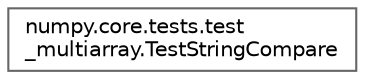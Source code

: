 digraph "Graphical Class Hierarchy"
{
 // LATEX_PDF_SIZE
  bgcolor="transparent";
  edge [fontname=Helvetica,fontsize=10,labelfontname=Helvetica,labelfontsize=10];
  node [fontname=Helvetica,fontsize=10,shape=box,height=0.2,width=0.4];
  rankdir="LR";
  Node0 [id="Node000000",label="numpy.core.tests.test\l_multiarray.TestStringCompare",height=0.2,width=0.4,color="grey40", fillcolor="white", style="filled",URL="$da/deb/classnumpy_1_1core_1_1tests_1_1test__multiarray_1_1TestStringCompare.html",tooltip=" "];
}
